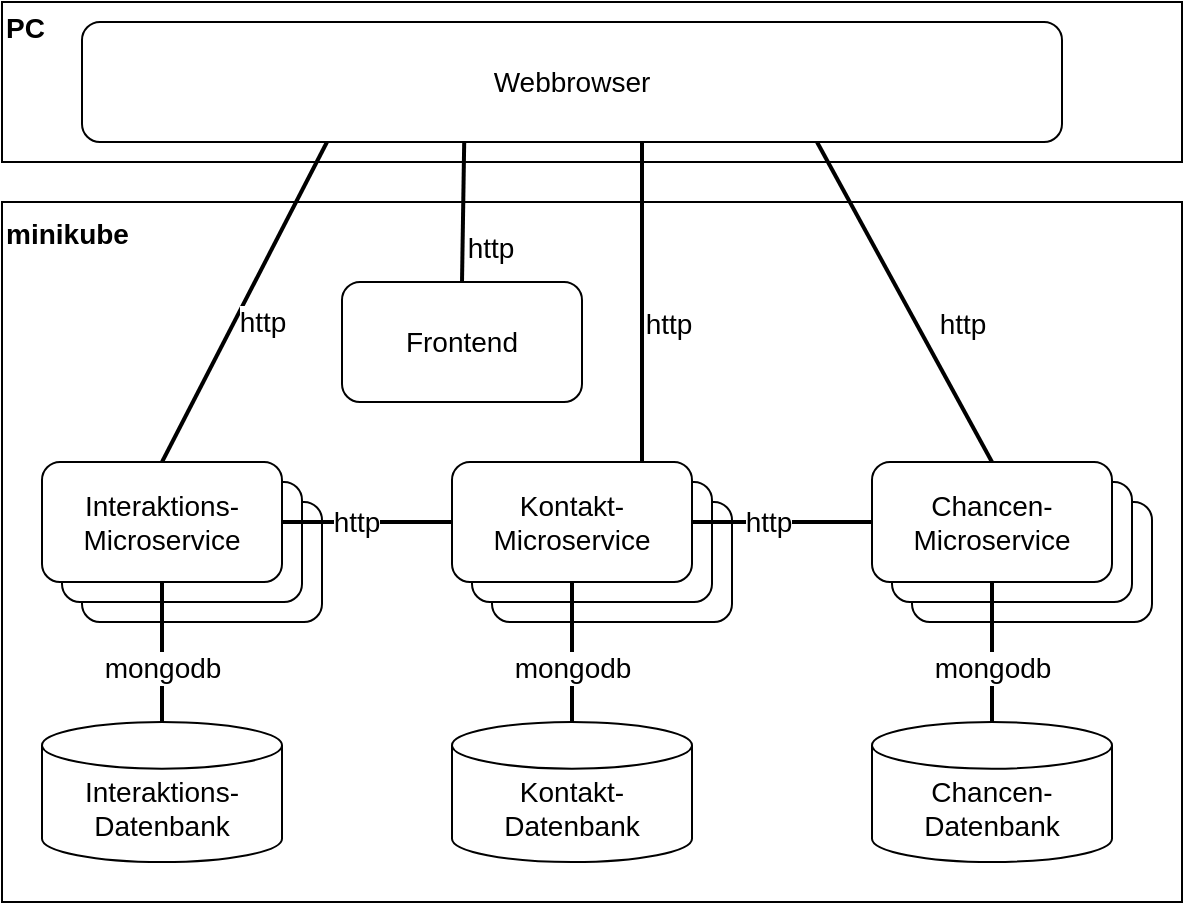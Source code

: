 <mxfile>
    <diagram id="47A9uAxiZOzFFANPaknb" name="Page-1">
        <mxGraphModel dx="810" dy="765" grid="1" gridSize="10" guides="1" tooltips="1" connect="1" arrows="1" fold="1" page="1" pageScale="1" pageWidth="1169" pageHeight="827" math="0" shadow="0">
            <root>
                <mxCell id="0"/>
                <mxCell id="1" parent="0"/>
                <mxCell id="B294uS0uLDPBbTm5qbC--29" value="&lt;div align=&quot;left&quot;&gt;&lt;b&gt;minikube&lt;/b&gt;&lt;/div&gt;&lt;div align=&quot;left&quot;&gt;&lt;b&gt;&lt;br&gt;&lt;/b&gt;&lt;/div&gt;&lt;div align=&quot;left&quot;&gt;&lt;b&gt;&lt;br&gt;&lt;/b&gt;&lt;/div&gt;&lt;div align=&quot;left&quot;&gt;&lt;b&gt;&lt;br&gt;&lt;/b&gt;&lt;/div&gt;&lt;div align=&quot;left&quot;&gt;&lt;b&gt;&lt;br&gt;&lt;/b&gt;&lt;/div&gt;&lt;div align=&quot;left&quot;&gt;&lt;b&gt;&lt;br&gt;&lt;/b&gt;&lt;/div&gt;&lt;div align=&quot;left&quot;&gt;&lt;b&gt;&lt;br&gt;&lt;/b&gt;&lt;/div&gt;&lt;div align=&quot;left&quot;&gt;&lt;b&gt;&lt;br&gt;&lt;/b&gt;&lt;/div&gt;&lt;div align=&quot;left&quot;&gt;&lt;b&gt;&lt;br&gt;&lt;/b&gt;&lt;/div&gt;&lt;div align=&quot;left&quot;&gt;&lt;b&gt;&lt;br&gt;&lt;/b&gt;&lt;/div&gt;&lt;div align=&quot;left&quot;&gt;&lt;b&gt;&lt;br&gt;&lt;/b&gt;&lt;/div&gt;&lt;div align=&quot;left&quot;&gt;&lt;b&gt;&lt;br&gt;&lt;/b&gt;&lt;/div&gt;&lt;div align=&quot;left&quot;&gt;&lt;b&gt;&lt;br&gt;&lt;/b&gt;&lt;/div&gt;&lt;div align=&quot;left&quot;&gt;&lt;b&gt;&lt;br&gt;&lt;/b&gt;&lt;/div&gt;&lt;div align=&quot;left&quot;&gt;&lt;b&gt;&lt;br&gt;&lt;/b&gt;&lt;/div&gt;&lt;div align=&quot;left&quot;&gt;&lt;b&gt;&lt;br&gt;&lt;/b&gt;&lt;/div&gt;&lt;div align=&quot;left&quot;&gt;&lt;b&gt;&lt;br&gt;&lt;/b&gt;&lt;/div&gt;&lt;div align=&quot;left&quot;&gt;&lt;b&gt;&lt;br&gt;&lt;/b&gt;&lt;/div&gt;&lt;div align=&quot;left&quot;&gt;&lt;b&gt;&lt;br&gt;&lt;/b&gt;&lt;/div&gt;&lt;div align=&quot;left&quot;&gt;&lt;b&gt;&lt;br&gt;&lt;/b&gt;&lt;/div&gt;" style="rounded=0;whiteSpace=wrap;html=1;fontSize=14;strokeWidth=1;align=left;" parent="1" vertex="1">
                    <mxGeometry x="80" y="160" width="590" height="350" as="geometry"/>
                </mxCell>
                <mxCell id="B294uS0uLDPBbTm5qbC--34" value="" style="group" parent="1" vertex="1" connectable="0">
                    <mxGeometry x="100" y="290" width="140" height="80" as="geometry"/>
                </mxCell>
                <mxCell id="B294uS0uLDPBbTm5qbC--31" value="" style="rounded=1;whiteSpace=wrap;html=1;fontSize=14;strokeWidth=1;" parent="B294uS0uLDPBbTm5qbC--34" vertex="1">
                    <mxGeometry x="20" y="20" width="120" height="60" as="geometry"/>
                </mxCell>
                <mxCell id="B294uS0uLDPBbTm5qbC--32" value="" style="rounded=1;whiteSpace=wrap;html=1;fontSize=14;strokeWidth=1;" parent="B294uS0uLDPBbTm5qbC--34" vertex="1">
                    <mxGeometry x="10" y="10" width="120" height="60" as="geometry"/>
                </mxCell>
                <mxCell id="B294uS0uLDPBbTm5qbC--33" value="Interaktions-Microservice" style="rounded=1;whiteSpace=wrap;html=1;fontSize=14;strokeWidth=1;" parent="B294uS0uLDPBbTm5qbC--34" vertex="1">
                    <mxGeometry width="120" height="60" as="geometry"/>
                </mxCell>
                <mxCell id="B294uS0uLDPBbTm5qbC--36" value="" style="group" parent="1" vertex="1" connectable="0">
                    <mxGeometry x="305" y="290" width="140" height="80" as="geometry"/>
                </mxCell>
                <mxCell id="B294uS0uLDPBbTm5qbC--37" value="" style="rounded=1;whiteSpace=wrap;html=1;fontSize=14;strokeWidth=1;" parent="B294uS0uLDPBbTm5qbC--36" vertex="1">
                    <mxGeometry x="20" y="20" width="120" height="60" as="geometry"/>
                </mxCell>
                <mxCell id="B294uS0uLDPBbTm5qbC--38" value="" style="rounded=1;whiteSpace=wrap;html=1;fontSize=14;strokeWidth=1;" parent="B294uS0uLDPBbTm5qbC--36" vertex="1">
                    <mxGeometry x="10" y="10" width="120" height="60" as="geometry"/>
                </mxCell>
                <mxCell id="B294uS0uLDPBbTm5qbC--39" value="Kontakt-Microservice" style="rounded=1;whiteSpace=wrap;html=1;fontSize=14;strokeWidth=1;" parent="B294uS0uLDPBbTm5qbC--36" vertex="1">
                    <mxGeometry width="120" height="60" as="geometry"/>
                </mxCell>
                <mxCell id="B294uS0uLDPBbTm5qbC--40" value="" style="group" parent="1" vertex="1" connectable="0">
                    <mxGeometry x="515" y="290" width="140" height="80" as="geometry"/>
                </mxCell>
                <mxCell id="B294uS0uLDPBbTm5qbC--41" value="" style="rounded=1;whiteSpace=wrap;html=1;fontSize=14;strokeWidth=1;" parent="B294uS0uLDPBbTm5qbC--40" vertex="1">
                    <mxGeometry x="20" y="20" width="120" height="60" as="geometry"/>
                </mxCell>
                <mxCell id="B294uS0uLDPBbTm5qbC--42" value="" style="rounded=1;whiteSpace=wrap;html=1;fontSize=14;strokeWidth=1;" parent="B294uS0uLDPBbTm5qbC--40" vertex="1">
                    <mxGeometry x="10" y="10" width="120" height="60" as="geometry"/>
                </mxCell>
                <mxCell id="B294uS0uLDPBbTm5qbC--43" value="Chancen-Microservice" style="rounded=1;whiteSpace=wrap;html=1;fontSize=14;strokeWidth=1;" parent="B294uS0uLDPBbTm5qbC--40" vertex="1">
                    <mxGeometry width="120" height="60" as="geometry"/>
                </mxCell>
                <mxCell id="B294uS0uLDPBbTm5qbC--44" value="&lt;br&gt;Interaktions-Datenbank" style="strokeWidth=1;html=1;shape=mxgraph.flowchart.database;whiteSpace=wrap;fontSize=14;" parent="1" vertex="1">
                    <mxGeometry x="100" y="420" width="120" height="70" as="geometry"/>
                </mxCell>
                <mxCell id="B294uS0uLDPBbTm5qbC--47" value="&lt;br&gt;Kontakt-Datenbank" style="strokeWidth=1;html=1;shape=mxgraph.flowchart.database;whiteSpace=wrap;fontSize=14;" parent="1" vertex="1">
                    <mxGeometry x="305" y="420" width="120" height="70" as="geometry"/>
                </mxCell>
                <mxCell id="B294uS0uLDPBbTm5qbC--48" value="&lt;br&gt;Chancen-Datenbank" style="strokeWidth=1;html=1;shape=mxgraph.flowchart.database;whiteSpace=wrap;fontSize=14;" parent="1" vertex="1">
                    <mxGeometry x="515" y="420" width="120" height="70" as="geometry"/>
                </mxCell>
                <mxCell id="B294uS0uLDPBbTm5qbC--57" value="" style="endArrow=none;html=1;rounded=0;fontSize=14;strokeWidth=2;entryX=0;entryY=0.5;entryDx=0;entryDy=0;exitX=1;exitY=0.5;exitDx=0;exitDy=0;" parent="1" source="B294uS0uLDPBbTm5qbC--39" target="B294uS0uLDPBbTm5qbC--43" edge="1">
                    <mxGeometry width="50" height="50" relative="1" as="geometry">
                        <mxPoint x="655" y="390" as="sourcePoint"/>
                        <mxPoint x="705" y="340" as="targetPoint"/>
                    </mxGeometry>
                </mxCell>
                <mxCell id="B294uS0uLDPBbTm5qbC--60" value="http" style="edgeLabel;html=1;align=center;verticalAlign=middle;resizable=0;points=[];fontSize=14;" parent="B294uS0uLDPBbTm5qbC--57" vertex="1" connectable="0">
                    <mxGeometry x="-0.467" y="5" relative="1" as="geometry">
                        <mxPoint x="14" y="5" as="offset"/>
                    </mxGeometry>
                </mxCell>
                <mxCell id="B294uS0uLDPBbTm5qbC--58" value="" style="endArrow=none;html=1;rounded=0;fontSize=14;strokeWidth=2;entryX=0;entryY=0.5;entryDx=0;entryDy=0;exitX=1;exitY=0.5;exitDx=0;exitDy=0;" parent="1" source="B294uS0uLDPBbTm5qbC--33" target="B294uS0uLDPBbTm5qbC--39" edge="1">
                    <mxGeometry width="50" height="50" relative="1" as="geometry">
                        <mxPoint x="435" y="370" as="sourcePoint"/>
                        <mxPoint x="495" y="370" as="targetPoint"/>
                    </mxGeometry>
                </mxCell>
                <mxCell id="B294uS0uLDPBbTm5qbC--59" value="http" style="edgeLabel;html=1;align=center;verticalAlign=middle;resizable=0;points=[];fontSize=14;" parent="B294uS0uLDPBbTm5qbC--58" vertex="1" connectable="0">
                    <mxGeometry x="-0.467" y="1" relative="1" as="geometry">
                        <mxPoint x="14" y="1" as="offset"/>
                    </mxGeometry>
                </mxCell>
                <mxCell id="B294uS0uLDPBbTm5qbC--61" value="" style="endArrow=none;html=1;rounded=0;fontSize=14;strokeWidth=2;entryX=0.5;entryY=0;entryDx=0;entryDy=0;exitX=0.5;exitY=1;exitDx=0;exitDy=0;entryPerimeter=0;" parent="1" source="B294uS0uLDPBbTm5qbC--33" target="B294uS0uLDPBbTm5qbC--44" edge="1">
                    <mxGeometry width="50" height="50" relative="1" as="geometry">
                        <mxPoint x="255" y="370" as="sourcePoint"/>
                        <mxPoint x="315" y="370" as="targetPoint"/>
                    </mxGeometry>
                </mxCell>
                <mxCell id="B294uS0uLDPBbTm5qbC--62" value="mongodb" style="edgeLabel;html=1;align=center;verticalAlign=middle;resizable=0;points=[];fontSize=14;" parent="B294uS0uLDPBbTm5qbC--61" vertex="1" connectable="0">
                    <mxGeometry x="-0.467" y="1" relative="1" as="geometry">
                        <mxPoint x="-1" y="24" as="offset"/>
                    </mxGeometry>
                </mxCell>
                <mxCell id="B294uS0uLDPBbTm5qbC--63" value="&lt;div&gt;&lt;b&gt;PC&lt;/b&gt;&lt;/div&gt;&lt;div&gt;&lt;b&gt;&lt;br&gt;&lt;/b&gt;&lt;/div&gt;&lt;div&gt;&lt;b&gt;&lt;br&gt;&lt;/b&gt;&lt;/div&gt;&lt;div&gt;&lt;b&gt;&lt;br&gt;&lt;/b&gt;&lt;/div&gt;&lt;div style=&quot;font-size: 4px&quot;&gt;&lt;b&gt;&lt;br&gt;&lt;/b&gt;&lt;/div&gt;" style="rounded=0;whiteSpace=wrap;html=1;fontSize=14;strokeWidth=1;align=left;" parent="1" vertex="1">
                    <mxGeometry x="80" y="60" width="590" height="80" as="geometry"/>
                </mxCell>
                <mxCell id="B294uS0uLDPBbTm5qbC--64" style="edgeStyle=orthogonalEdgeStyle;rounded=0;orthogonalLoop=1;jettySize=auto;html=1;exitX=1;exitY=0.5;exitDx=0;exitDy=0;fontSize=14;strokeWidth=2;" parent="1" source="B294uS0uLDPBbTm5qbC--33" edge="1">
                    <mxGeometry relative="1" as="geometry">
                        <mxPoint x="220" y="320" as="targetPoint"/>
                    </mxGeometry>
                </mxCell>
                <mxCell id="B294uS0uLDPBbTm5qbC--65" value="" style="endArrow=none;html=1;rounded=0;fontSize=14;strokeWidth=2;entryX=0.5;entryY=0;entryDx=0;entryDy=0;exitX=0.5;exitY=1;exitDx=0;exitDy=0;entryPerimeter=0;" parent="1" source="B294uS0uLDPBbTm5qbC--39" target="B294uS0uLDPBbTm5qbC--47" edge="1">
                    <mxGeometry width="50" height="50" relative="1" as="geometry">
                        <mxPoint x="170" y="360" as="sourcePoint"/>
                        <mxPoint x="170" y="430" as="targetPoint"/>
                    </mxGeometry>
                </mxCell>
                <mxCell id="B294uS0uLDPBbTm5qbC--66" value="mongodb" style="edgeLabel;html=1;align=center;verticalAlign=middle;resizable=0;points=[];fontSize=14;" parent="B294uS0uLDPBbTm5qbC--65" vertex="1" connectable="0">
                    <mxGeometry x="-0.467" y="1" relative="1" as="geometry">
                        <mxPoint x="-1" y="24" as="offset"/>
                    </mxGeometry>
                </mxCell>
                <mxCell id="B294uS0uLDPBbTm5qbC--68" value="" style="endArrow=none;html=1;rounded=0;fontSize=14;strokeWidth=2;entryX=0.5;entryY=0;entryDx=0;entryDy=0;exitX=0.5;exitY=1;exitDx=0;exitDy=0;entryPerimeter=0;" parent="1" source="B294uS0uLDPBbTm5qbC--43" target="B294uS0uLDPBbTm5qbC--48" edge="1">
                    <mxGeometry width="50" height="50" relative="1" as="geometry">
                        <mxPoint x="375" y="360" as="sourcePoint"/>
                        <mxPoint x="375" y="430" as="targetPoint"/>
                    </mxGeometry>
                </mxCell>
                <mxCell id="B294uS0uLDPBbTm5qbC--69" value="mongodb" style="edgeLabel;html=1;align=center;verticalAlign=middle;resizable=0;points=[];fontSize=14;" parent="B294uS0uLDPBbTm5qbC--68" vertex="1" connectable="0">
                    <mxGeometry x="-0.467" y="1" relative="1" as="geometry">
                        <mxPoint x="-1" y="24" as="offset"/>
                    </mxGeometry>
                </mxCell>
                <mxCell id="B294uS0uLDPBbTm5qbC--70" value="Frontend" style="rounded=1;whiteSpace=wrap;html=1;fontSize=14;strokeWidth=1;" parent="1" vertex="1">
                    <mxGeometry x="250" y="200" width="120" height="60" as="geometry"/>
                </mxCell>
                <mxCell id="B294uS0uLDPBbTm5qbC--71" value="Webbrowser" style="rounded=1;whiteSpace=wrap;html=1;fontSize=14;strokeWidth=1;" parent="1" vertex="1">
                    <mxGeometry x="120" y="70" width="490" height="60" as="geometry"/>
                </mxCell>
                <mxCell id="B294uS0uLDPBbTm5qbC--72" value="" style="endArrow=none;html=1;rounded=0;fontSize=14;strokeWidth=2;entryX=0.25;entryY=1;entryDx=0;entryDy=0;exitX=0.5;exitY=0;exitDx=0;exitDy=0;" parent="1" source="B294uS0uLDPBbTm5qbC--33" target="B294uS0uLDPBbTm5qbC--71" edge="1">
                    <mxGeometry width="50" height="50" relative="1" as="geometry">
                        <mxPoint x="180" y="199" as="sourcePoint"/>
                        <mxPoint x="265" y="199" as="targetPoint"/>
                    </mxGeometry>
                </mxCell>
                <mxCell id="B294uS0uLDPBbTm5qbC--73" value="http" style="edgeLabel;html=1;align=center;verticalAlign=middle;resizable=0;points=[];fontSize=14;" parent="B294uS0uLDPBbTm5qbC--72" vertex="1" connectable="0">
                    <mxGeometry x="-0.467" y="1" relative="1" as="geometry">
                        <mxPoint x="29" y="-27" as="offset"/>
                    </mxGeometry>
                </mxCell>
                <mxCell id="B294uS0uLDPBbTm5qbC--74" value="" style="endArrow=none;html=1;rounded=0;fontSize=14;strokeWidth=2;entryX=0.75;entryY=1;entryDx=0;entryDy=0;exitX=0.5;exitY=0;exitDx=0;exitDy=0;" parent="1" source="B294uS0uLDPBbTm5qbC--43" target="B294uS0uLDPBbTm5qbC--71" edge="1">
                    <mxGeometry width="50" height="50" relative="1" as="geometry">
                        <mxPoint x="170" y="300" as="sourcePoint"/>
                        <mxPoint x="260" y="140" as="targetPoint"/>
                    </mxGeometry>
                </mxCell>
                <mxCell id="B294uS0uLDPBbTm5qbC--75" value="http" style="edgeLabel;html=1;align=center;verticalAlign=middle;resizable=0;points=[];fontSize=14;" parent="B294uS0uLDPBbTm5qbC--74" vertex="1" connectable="0">
                    <mxGeometry x="-0.467" y="1" relative="1" as="geometry">
                        <mxPoint x="9" y="-27" as="offset"/>
                    </mxGeometry>
                </mxCell>
                <mxCell id="B294uS0uLDPBbTm5qbC--76" value="" style="endArrow=none;html=1;rounded=0;fontSize=14;strokeWidth=2;entryX=0.39;entryY=1;entryDx=0;entryDy=0;exitX=0.5;exitY=0;exitDx=0;exitDy=0;entryPerimeter=0;" parent="1" source="B294uS0uLDPBbTm5qbC--70" target="B294uS0uLDPBbTm5qbC--71" edge="1">
                    <mxGeometry width="50" height="50" relative="1" as="geometry">
                        <mxPoint x="170" y="300" as="sourcePoint"/>
                        <mxPoint x="260" y="140" as="targetPoint"/>
                    </mxGeometry>
                </mxCell>
                <mxCell id="B294uS0uLDPBbTm5qbC--77" value="http" style="edgeLabel;html=1;align=center;verticalAlign=middle;resizable=0;points=[];fontSize=14;" parent="B294uS0uLDPBbTm5qbC--76" vertex="1" connectable="0">
                    <mxGeometry x="-0.467" y="1" relative="1" as="geometry">
                        <mxPoint x="14" y="1" as="offset"/>
                    </mxGeometry>
                </mxCell>
                <mxCell id="B294uS0uLDPBbTm5qbC--82" value="" style="endArrow=none;html=1;rounded=0;fontSize=14;strokeWidth=2;exitX=0.5;exitY=0;exitDx=0;exitDy=0;" parent="1" edge="1">
                    <mxGeometry width="50" height="50" relative="1" as="geometry">
                        <mxPoint x="400" y="290" as="sourcePoint"/>
                        <mxPoint x="400" y="130" as="targetPoint"/>
                    </mxGeometry>
                </mxCell>
                <mxCell id="B294uS0uLDPBbTm5qbC--83" value="http" style="edgeLabel;html=1;align=center;verticalAlign=middle;resizable=0;points=[];fontSize=14;" parent="B294uS0uLDPBbTm5qbC--82" vertex="1" connectable="0">
                    <mxGeometry x="-0.467" y="1" relative="1" as="geometry">
                        <mxPoint x="14" y="-27" as="offset"/>
                    </mxGeometry>
                </mxCell>
            </root>
        </mxGraphModel>
    </diagram>
</mxfile>